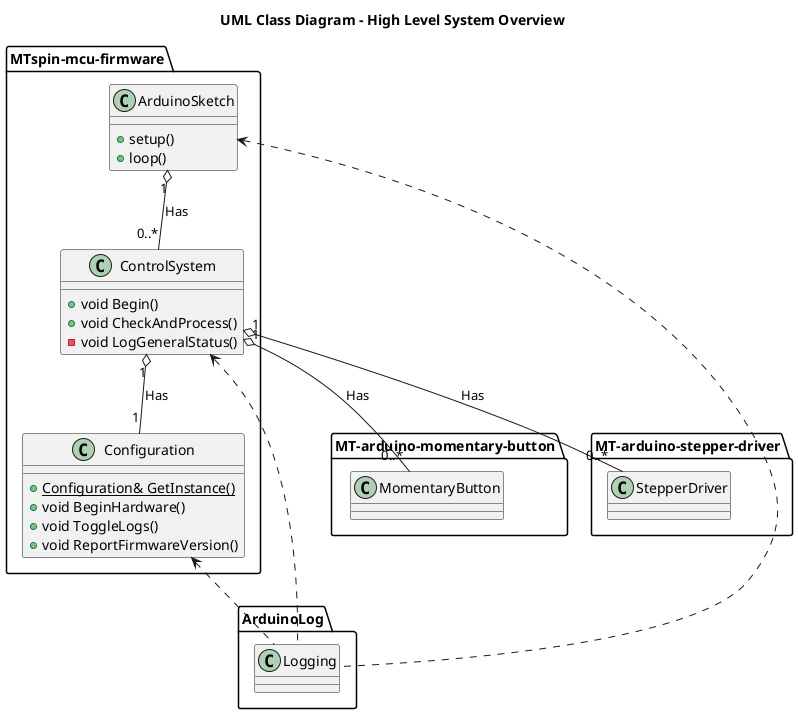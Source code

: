 @startuml uml class diagram - overview
title UML Class Diagram - High Level System Overview

package MTspin-mcu-firmware {
  class ArduinoSketch {
    +setup()
    +loop()
  }

  class Configuration {
    +{static} Configuration& GetInstance()
    +void BeginHardware()
    +void ToggleLogs()
    +void ReportFirmwareVersion()
  }

  class ControlSystem {
    +void Begin()
    +void CheckAndProcess()
    -void LogGeneralStatus()
  }
}

package ArduinoLog {
  class Logging {
  }
}

package MT-arduino-momentary-button {
  class MomentaryButton {
  }
}

package MT-arduino-stepper-driver {
  class StepperDriver {
  }
}

ArduinoSketch "1" o--"0..*" ControlSystem : Has
ArduinoSketch <.. Logging

Configuration <.. Logging

ControlSystem "1" o-- "1" Configuration : Has
ControlSystem "1" o-- "0..*" MomentaryButton : Has
ControlSystem "1" o-- "0..*" StepperDriver : Has
ControlSystem <.. Logging

@enduml